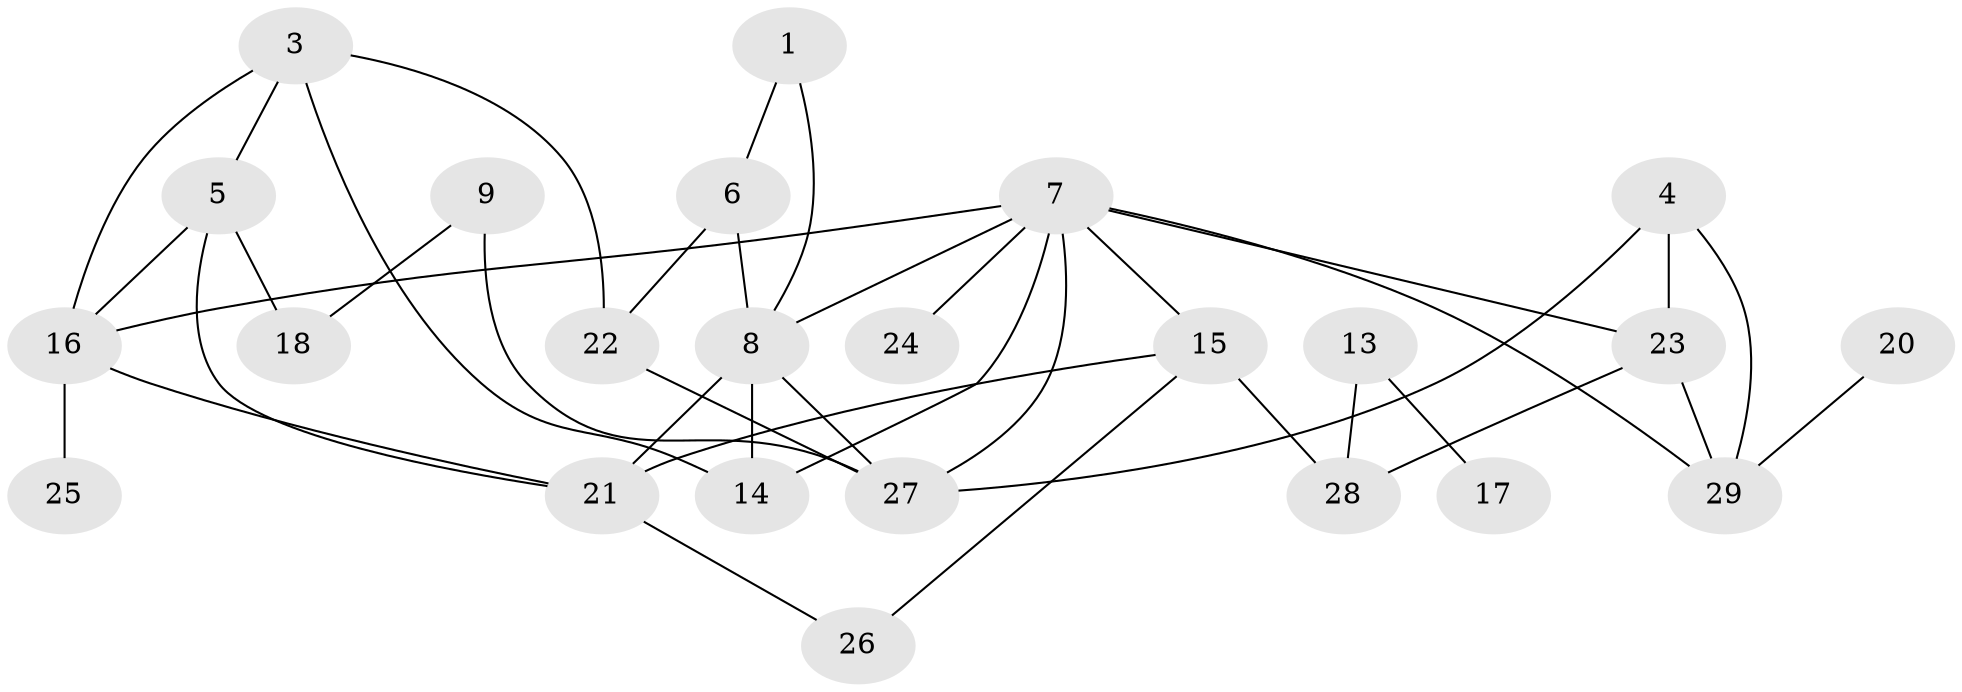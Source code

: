 // original degree distribution, {1: 0.17543859649122806, 0: 0.08771929824561403, 4: 0.15789473684210525, 5: 0.07017543859649122, 2: 0.2631578947368421, 3: 0.21052631578947367, 6: 0.03508771929824561}
// Generated by graph-tools (version 1.1) at 2025/33/03/09/25 02:33:27]
// undirected, 24 vertices, 39 edges
graph export_dot {
graph [start="1"]
  node [color=gray90,style=filled];
  1;
  3;
  4;
  5;
  6;
  7;
  8;
  9;
  13;
  14;
  15;
  16;
  17;
  18;
  20;
  21;
  22;
  23;
  24;
  25;
  26;
  27;
  28;
  29;
  1 -- 6 [weight=1.0];
  1 -- 8 [weight=1.0];
  3 -- 5 [weight=1.0];
  3 -- 14 [weight=1.0];
  3 -- 16 [weight=1.0];
  3 -- 22 [weight=1.0];
  4 -- 23 [weight=1.0];
  4 -- 27 [weight=1.0];
  4 -- 29 [weight=1.0];
  5 -- 16 [weight=1.0];
  5 -- 18 [weight=1.0];
  5 -- 21 [weight=1.0];
  6 -- 8 [weight=2.0];
  6 -- 22 [weight=1.0];
  7 -- 8 [weight=2.0];
  7 -- 14 [weight=1.0];
  7 -- 15 [weight=1.0];
  7 -- 16 [weight=1.0];
  7 -- 23 [weight=2.0];
  7 -- 24 [weight=1.0];
  7 -- 27 [weight=1.0];
  7 -- 29 [weight=1.0];
  8 -- 14 [weight=1.0];
  8 -- 21 [weight=1.0];
  8 -- 27 [weight=1.0];
  9 -- 18 [weight=1.0];
  9 -- 27 [weight=1.0];
  13 -- 17 [weight=1.0];
  13 -- 28 [weight=1.0];
  15 -- 21 [weight=2.0];
  15 -- 26 [weight=1.0];
  15 -- 28 [weight=1.0];
  16 -- 21 [weight=2.0];
  16 -- 25 [weight=1.0];
  20 -- 29 [weight=1.0];
  21 -- 26 [weight=1.0];
  22 -- 27 [weight=1.0];
  23 -- 28 [weight=1.0];
  23 -- 29 [weight=1.0];
}
